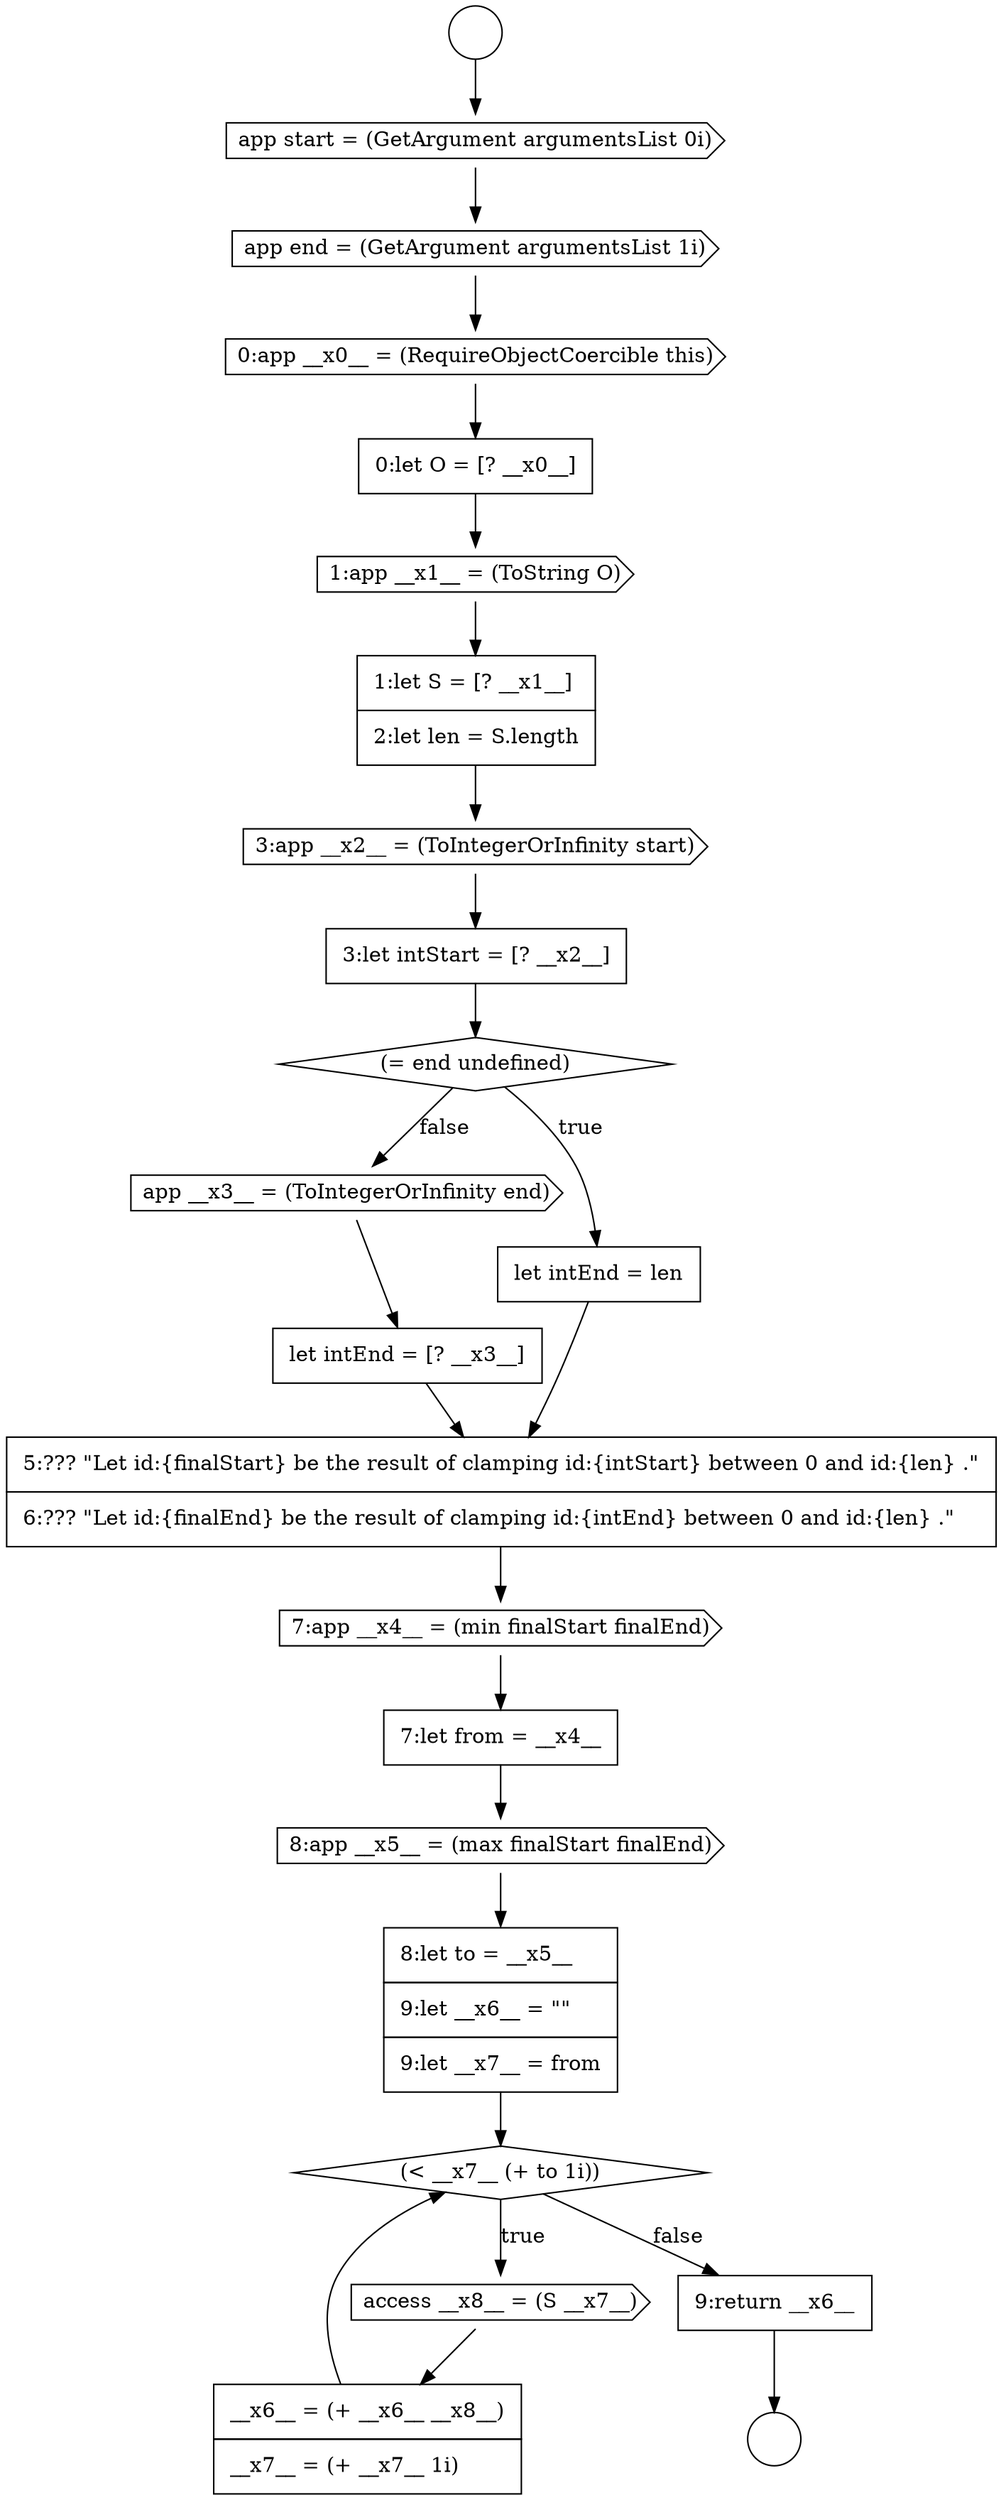 digraph {
  node14741 [shape=circle label=" " color="black" fillcolor="white" style=filled]
  node14754 [shape=none, margin=0, label=<<font color="black">
    <table border="0" cellborder="1" cellspacing="0" cellpadding="10">
      <tr><td align="left">let intEnd = [? __x3__]</td></tr>
    </table>
  </font>> color="black" fillcolor="white" style=filled]
  node14761 [shape=cds, label=<<font color="black">access __x8__ = (S __x7__)</font>> color="black" fillcolor="white" style=filled]
  node14745 [shape=cds, label=<<font color="black">0:app __x0__ = (RequireObjectCoercible this)</font>> color="black" fillcolor="white" style=filled]
  node14753 [shape=cds, label=<<font color="black">app __x3__ = (ToIntegerOrInfinity end)</font>> color="black" fillcolor="white" style=filled]
  node14752 [shape=none, margin=0, label=<<font color="black">
    <table border="0" cellborder="1" cellspacing="0" cellpadding="10">
      <tr><td align="left">let intEnd = len</td></tr>
    </table>
  </font>> color="black" fillcolor="white" style=filled]
  node14757 [shape=none, margin=0, label=<<font color="black">
    <table border="0" cellborder="1" cellspacing="0" cellpadding="10">
      <tr><td align="left">7:let from = __x4__</td></tr>
    </table>
  </font>> color="black" fillcolor="white" style=filled]
  node14743 [shape=cds, label=<<font color="black">app start = (GetArgument argumentsList 0i)</font>> color="black" fillcolor="white" style=filled]
  node14756 [shape=cds, label=<<font color="black">7:app __x4__ = (min finalStart finalEnd)</font>> color="black" fillcolor="white" style=filled]
  node14763 [shape=none, margin=0, label=<<font color="black">
    <table border="0" cellborder="1" cellspacing="0" cellpadding="10">
      <tr><td align="left">9:return __x6__</td></tr>
    </table>
  </font>> color="black" fillcolor="white" style=filled]
  node14742 [shape=circle label=" " color="black" fillcolor="white" style=filled]
  node14759 [shape=none, margin=0, label=<<font color="black">
    <table border="0" cellborder="1" cellspacing="0" cellpadding="10">
      <tr><td align="left">8:let to = __x5__</td></tr>
      <tr><td align="left">9:let __x6__ = &quot;&quot;</td></tr>
      <tr><td align="left">9:let __x7__ = from</td></tr>
    </table>
  </font>> color="black" fillcolor="white" style=filled]
  node14748 [shape=none, margin=0, label=<<font color="black">
    <table border="0" cellborder="1" cellspacing="0" cellpadding="10">
      <tr><td align="left">1:let S = [? __x1__]</td></tr>
      <tr><td align="left">2:let len = S.length</td></tr>
    </table>
  </font>> color="black" fillcolor="white" style=filled]
  node14750 [shape=none, margin=0, label=<<font color="black">
    <table border="0" cellborder="1" cellspacing="0" cellpadding="10">
      <tr><td align="left">3:let intStart = [? __x2__]</td></tr>
    </table>
  </font>> color="black" fillcolor="white" style=filled]
  node14758 [shape=cds, label=<<font color="black">8:app __x5__ = (max finalStart finalEnd)</font>> color="black" fillcolor="white" style=filled]
  node14751 [shape=diamond, label=<<font color="black">(= end undefined)</font>> color="black" fillcolor="white" style=filled]
  node14762 [shape=none, margin=0, label=<<font color="black">
    <table border="0" cellborder="1" cellspacing="0" cellpadding="10">
      <tr><td align="left">__x6__ = (+ __x6__ __x8__)</td></tr>
      <tr><td align="left">__x7__ = (+ __x7__ 1i)</td></tr>
    </table>
  </font>> color="black" fillcolor="white" style=filled]
  node14744 [shape=cds, label=<<font color="black">app end = (GetArgument argumentsList 1i)</font>> color="black" fillcolor="white" style=filled]
  node14760 [shape=diamond, label=<<font color="black">(&lt; __x7__ (+ to 1i))</font>> color="black" fillcolor="white" style=filled]
  node14746 [shape=none, margin=0, label=<<font color="black">
    <table border="0" cellborder="1" cellspacing="0" cellpadding="10">
      <tr><td align="left">0:let O = [? __x0__]</td></tr>
    </table>
  </font>> color="black" fillcolor="white" style=filled]
  node14755 [shape=none, margin=0, label=<<font color="black">
    <table border="0" cellborder="1" cellspacing="0" cellpadding="10">
      <tr><td align="left">5:??? &quot;Let id:{finalStart} be the result of clamping id:{intStart} between 0 and id:{len} .&quot;</td></tr>
      <tr><td align="left">6:??? &quot;Let id:{finalEnd} be the result of clamping id:{intEnd} between 0 and id:{len} .&quot;</td></tr>
    </table>
  </font>> color="black" fillcolor="white" style=filled]
  node14747 [shape=cds, label=<<font color="black">1:app __x1__ = (ToString O)</font>> color="black" fillcolor="white" style=filled]
  node14749 [shape=cds, label=<<font color="black">3:app __x2__ = (ToIntegerOrInfinity start)</font>> color="black" fillcolor="white" style=filled]
  node14758 -> node14759 [ color="black"]
  node14761 -> node14762 [ color="black"]
  node14745 -> node14746 [ color="black"]
  node14762 -> node14760 [ color="black"]
  node14754 -> node14755 [ color="black"]
  node14743 -> node14744 [ color="black"]
  node14747 -> node14748 [ color="black"]
  node14756 -> node14757 [ color="black"]
  node14741 -> node14743 [ color="black"]
  node14748 -> node14749 [ color="black"]
  node14755 -> node14756 [ color="black"]
  node14752 -> node14755 [ color="black"]
  node14746 -> node14747 [ color="black"]
  node14749 -> node14750 [ color="black"]
  node14757 -> node14758 [ color="black"]
  node14763 -> node14742 [ color="black"]
  node14744 -> node14745 [ color="black"]
  node14759 -> node14760 [ color="black"]
  node14760 -> node14761 [label=<<font color="black">true</font>> color="black"]
  node14760 -> node14763 [label=<<font color="black">false</font>> color="black"]
  node14751 -> node14752 [label=<<font color="black">true</font>> color="black"]
  node14751 -> node14753 [label=<<font color="black">false</font>> color="black"]
  node14750 -> node14751 [ color="black"]
  node14753 -> node14754 [ color="black"]
}
